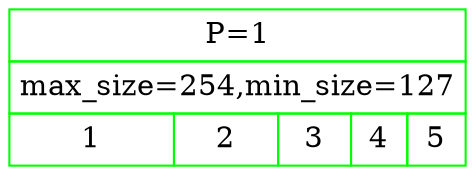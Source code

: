 digraph G {
LEAF_1[shape=plain color=green label=<<TABLE BORDER="0" CELLBORDER="1" CELLSPACING="0" CELLPADDING="4">
<TR><TD COLSPAN="5">P=1</TD></TR>
<TR><TD COLSPAN="5">max_size=254,min_size=127</TD></TR>
<TR><TD>1</TD>
<TD>2</TD>
<TD>3</TD>
<TD>4</TD>
<TD>5</TD>
</TR></TABLE>>];
}
